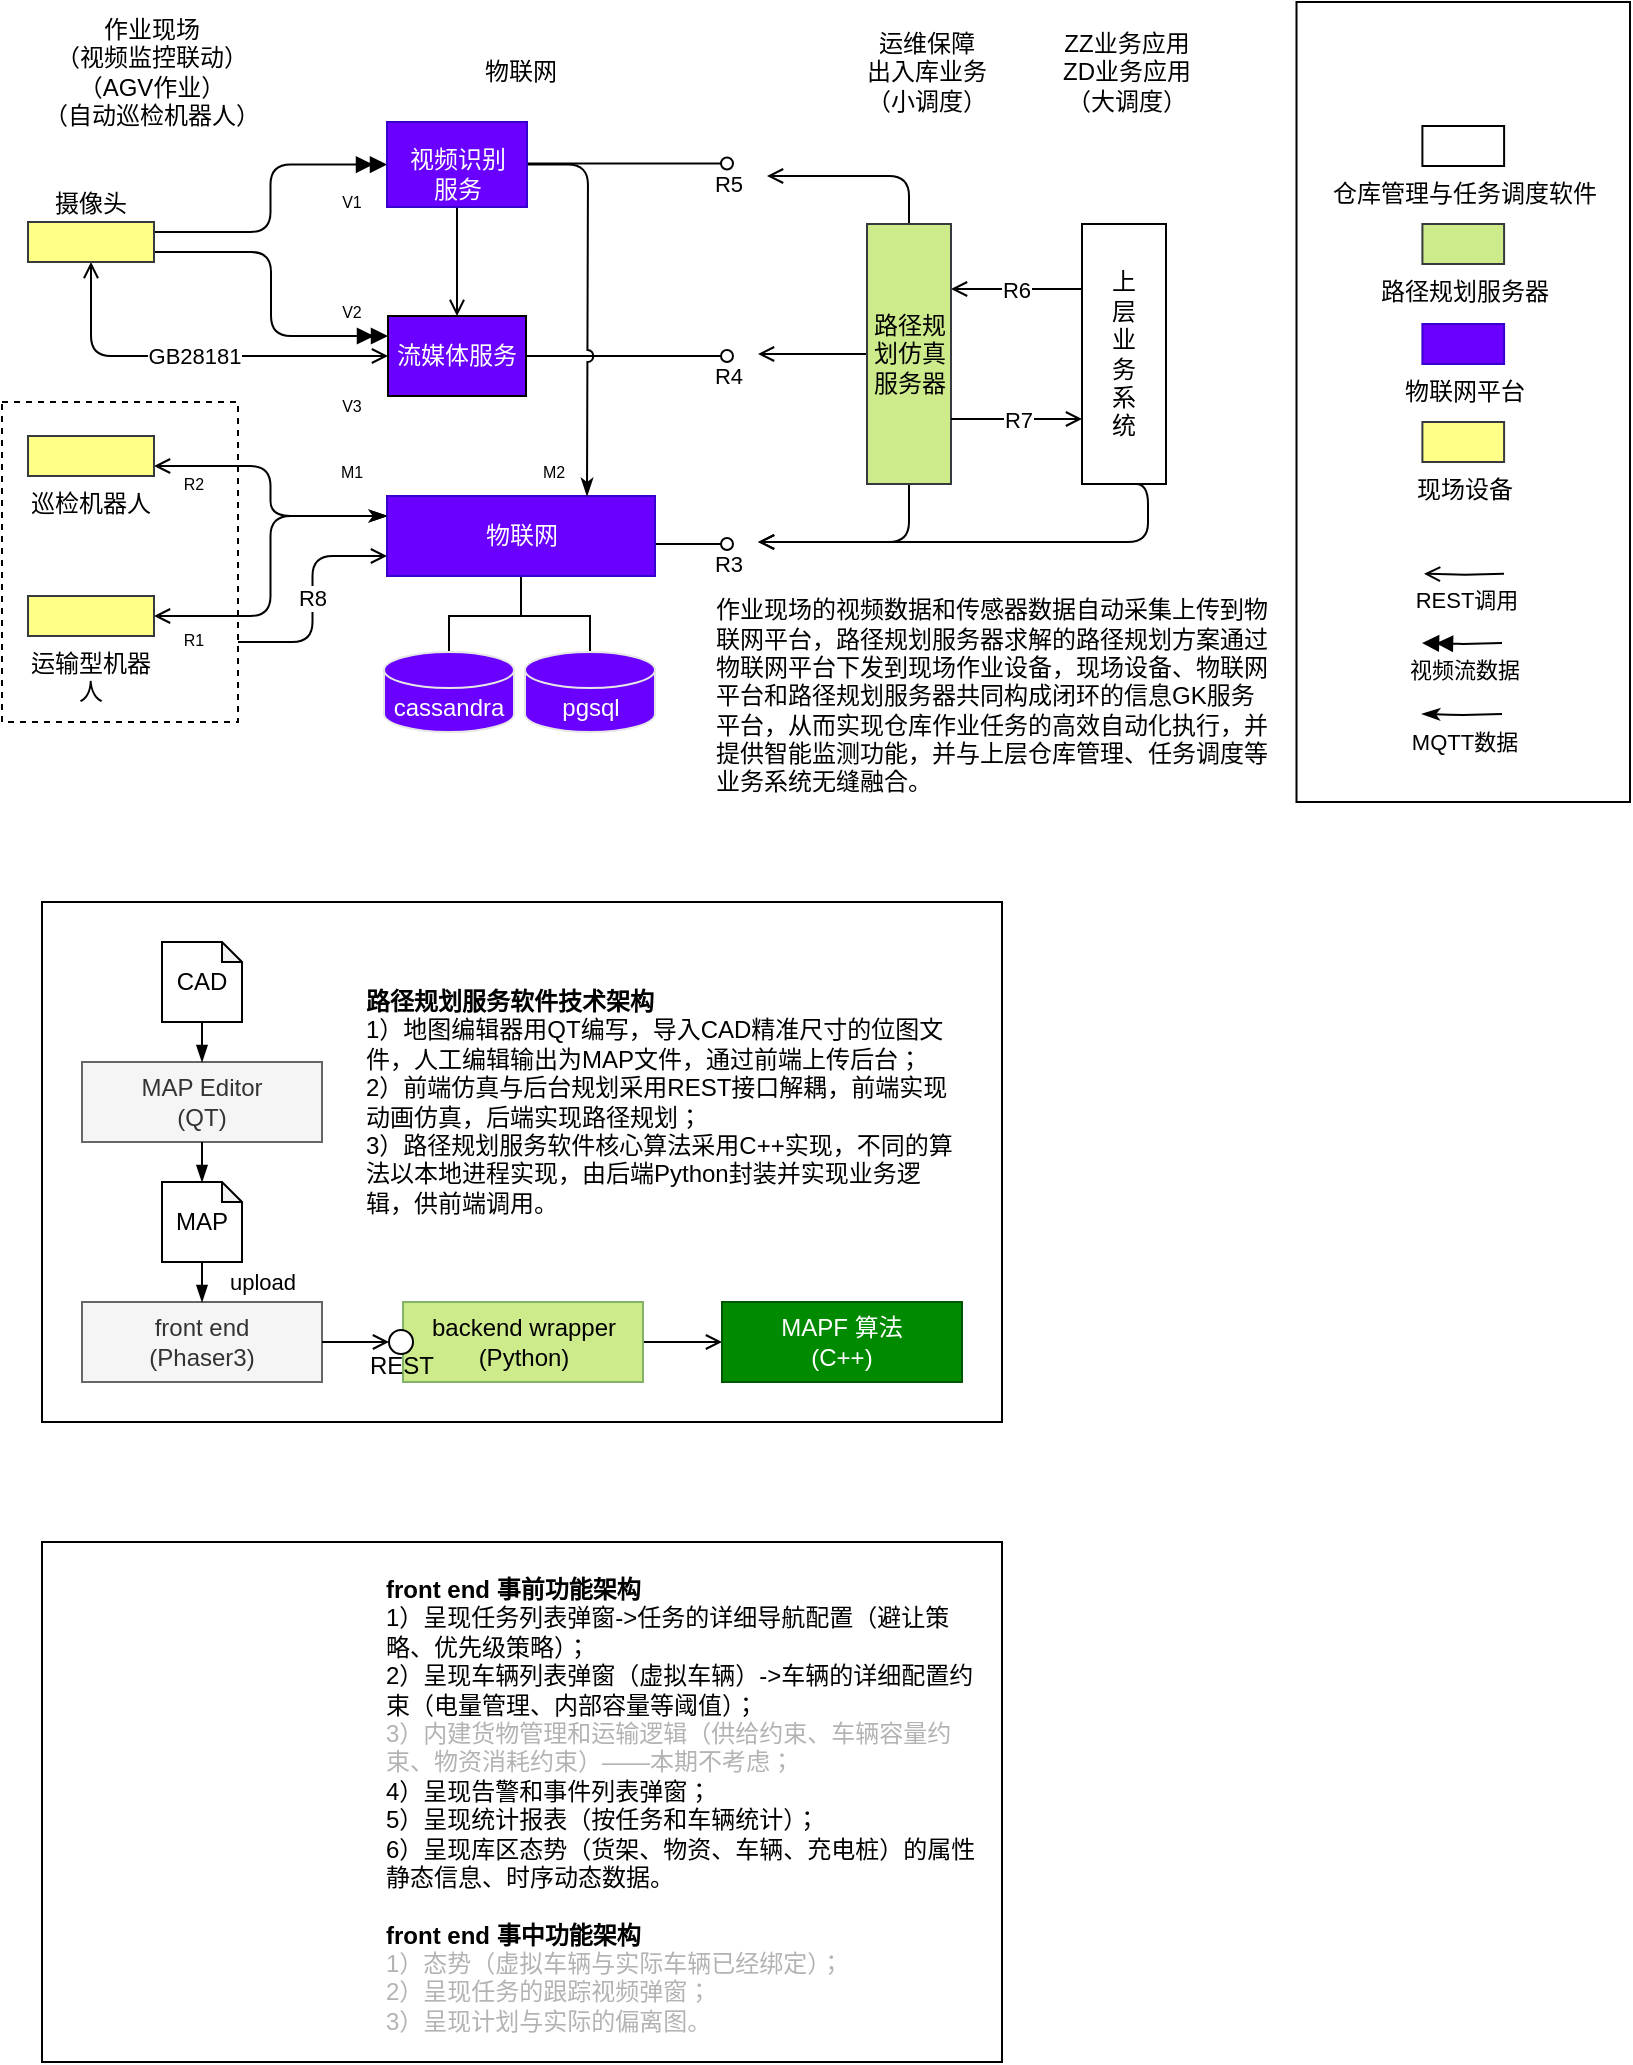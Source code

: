 <mxfile version="21.0.2" type="device" pages="4"><diagram name="主构架" id="aJYpQpSr_V2qhiQmziL1"><mxGraphModel dx="2086" dy="1848" grid="0" gridSize="10" guides="1" tooltips="1" connect="1" arrows="1" fold="1" page="1" pageScale="1" pageWidth="827" pageHeight="1169" math="0" shadow="0"><root><mxCell id="SpS28PxbXEsLv8NFBt8i-0"/><mxCell id="SpS28PxbXEsLv8NFBt8i-1" parent="SpS28PxbXEsLv8NFBt8i-0"/><mxCell id="A-jZ1BCKDg5sLc0rEaCl-18" value="" style="rounded=0;whiteSpace=wrap;html=1;fillColor=none;" parent="SpS28PxbXEsLv8NFBt8i-1" vertex="1"><mxGeometry x="-800" y="-680" width="480" height="260" as="geometry"/></mxCell><mxCell id="Z3bBVuZ_rZmVnZFj9_Ep-3" value="" style="rounded=0;whiteSpace=wrap;html=1;" parent="SpS28PxbXEsLv8NFBt8i-1" vertex="1"><mxGeometry x="-172.75" y="-1130" width="166.75" height="400" as="geometry"/></mxCell><mxCell id="I6OQf8j_G0AkKVuxYn7g-9" value="" style="edgeStyle=orthogonalEdgeStyle;rounded=1;orthogonalLoop=1;jettySize=auto;html=1;entryX=0;entryY=0.25;entryDx=0;entryDy=0;fontColor=#000000;startArrow=open;startFill=0;endArrow=classicThin;endFill=1;exitX=1;exitY=0.75;exitDx=0;exitDy=0;" parent="SpS28PxbXEsLv8NFBt8i-1" source="I6OQf8j_G0AkKVuxYn7g-2" target="I6OQf8j_G0AkKVuxYn7g-5" edge="1"><mxGeometry relative="1" as="geometry"><mxPoint x="-744" y="-900" as="sourcePoint"/></mxGeometry></mxCell><mxCell id="I6OQf8j_G0AkKVuxYn7g-4" style="edgeStyle=orthogonalEdgeStyle;rounded=0;orthogonalLoop=1;jettySize=auto;html=1;endArrow=none;endFill=0;startArrow=none;startFill=0;" parent="SpS28PxbXEsLv8NFBt8i-1" source="I6OQf8j_G0AkKVuxYn7g-5" target="I6OQf8j_G0AkKVuxYn7g-6" edge="1"><mxGeometry relative="1" as="geometry"/></mxCell><mxCell id="I6OQf8j_G0AkKVuxYn7g-26" style="edgeStyle=orthogonalEdgeStyle;rounded=0;orthogonalLoop=1;jettySize=auto;html=1;fontColor=#000000;startArrow=none;startFill=0;endArrow=none;endFill=0;entryX=0.5;entryY=0;entryDx=0;entryDy=0;entryPerimeter=0;" parent="SpS28PxbXEsLv8NFBt8i-1" source="I6OQf8j_G0AkKVuxYn7g-5" target="I6OQf8j_G0AkKVuxYn7g-7" edge="1"><mxGeometry relative="1" as="geometry"/></mxCell><mxCell id="I6OQf8j_G0AkKVuxYn7g-34" value="R3" style="edgeStyle=orthogonalEdgeStyle;rounded=1;orthogonalLoop=1;jettySize=auto;html=1;fontColor=#000000;startArrow=none;startFill=0;endArrow=oval;endFill=0;labelBackgroundColor=none;" parent="SpS28PxbXEsLv8NFBt8i-1" edge="1"><mxGeometry x="1" y="-10" relative="1" as="geometry"><mxPoint x="-457.5" y="-859" as="targetPoint"/><mxPoint as="offset"/><mxPoint x="-493.5" y="-859" as="sourcePoint"/></mxGeometry></mxCell><mxCell id="I6OQf8j_G0AkKVuxYn7g-5" value="物联网" style="rounded=0;whiteSpace=wrap;html=1;align=center;fillColor=#6a00ff;strokeColor=#3700CC;fontColor=#ffffff;" parent="SpS28PxbXEsLv8NFBt8i-1" vertex="1"><mxGeometry x="-627.5" y="-883" width="134" height="40" as="geometry"/></mxCell><mxCell id="I6OQf8j_G0AkKVuxYn7g-10" value="" style="edgeStyle=orthogonalEdgeStyle;rounded=1;orthogonalLoop=1;jettySize=auto;html=1;entryX=0;entryY=0.25;entryDx=0;entryDy=0;fontColor=#000000;startArrow=open;startFill=0;endArrow=classicThin;endFill=1;exitX=1;exitY=0.5;exitDx=0;exitDy=0;" parent="SpS28PxbXEsLv8NFBt8i-1" source="I6OQf8j_G0AkKVuxYn7g-3" target="I6OQf8j_G0AkKVuxYn7g-5" edge="1"><mxGeometry relative="1" as="geometry"><mxPoint x="-762" y="-893" as="sourcePoint"/><mxPoint x="-601.5" y="-863" as="targetPoint"/></mxGeometry></mxCell><mxCell id="I6OQf8j_G0AkKVuxYn7g-30" value="R4" style="edgeStyle=orthogonalEdgeStyle;rounded=1;orthogonalLoop=1;jettySize=auto;html=1;fontColor=#000000;startArrow=none;startFill=0;endArrow=oval;endFill=0;labelBackgroundColor=none;" parent="SpS28PxbXEsLv8NFBt8i-1" source="I6OQf8j_G0AkKVuxYn7g-13" edge="1"><mxGeometry x="1" y="-10" relative="1" as="geometry"><mxPoint x="-457.5" y="-953" as="targetPoint"/><mxPoint as="offset"/></mxGeometry></mxCell><mxCell id="I6OQf8j_G0AkKVuxYn7g-13" value="流媒体服务" style="rounded=0;whiteSpace=wrap;html=1;fontColor=#FFFFFF;fillColor=#6a00ff;" parent="SpS28PxbXEsLv8NFBt8i-1" vertex="1"><mxGeometry x="-627" y="-973" width="69" height="40" as="geometry"/></mxCell><mxCell id="I6OQf8j_G0AkKVuxYn7g-16" value="GB28181" style="edgeStyle=orthogonalEdgeStyle;rounded=1;jumpStyle=arc;orthogonalLoop=1;jettySize=auto;html=1;startArrow=open;startFill=0;endArrow=open;endFill=0;exitX=0.5;exitY=1;exitDx=0;exitDy=0;entryX=0;entryY=0.5;entryDx=0;entryDy=0;" parent="SpS28PxbXEsLv8NFBt8i-1" source="I6OQf8j_G0AkKVuxYn7g-14" target="I6OQf8j_G0AkKVuxYn7g-13" edge="1"><mxGeometry relative="1" as="geometry"><mxPoint x="-756.76" y="-973" as="sourcePoint"/><mxPoint x="-867.5" y="-933" as="targetPoint"/></mxGeometry></mxCell><mxCell id="I6OQf8j_G0AkKVuxYn7g-20" style="edgeStyle=orthogonalEdgeStyle;rounded=1;jumpStyle=arc;orthogonalLoop=1;jettySize=auto;html=1;startArrow=open;startFill=0;endArrow=none;endFill=0;exitX=0.5;exitY=0;exitDx=0;exitDy=0;entryX=0.5;entryY=1;entryDx=0;entryDy=0;" parent="SpS28PxbXEsLv8NFBt8i-1" source="I6OQf8j_G0AkKVuxYn7g-13" target="I6OQf8j_G0AkKVuxYn7g-18" edge="1"><mxGeometry relative="1" as="geometry"><mxPoint x="-762" y="-962.971" as="sourcePoint"/><mxPoint x="-592.5" y="-1083" as="targetPoint"/></mxGeometry></mxCell><mxCell id="I6OQf8j_G0AkKVuxYn7g-21" style="edgeStyle=orthogonalEdgeStyle;rounded=1;jumpStyle=arc;orthogonalLoop=1;jettySize=auto;html=1;startArrow=none;startFill=0;endArrow=doubleBlock;endFill=1;exitX=1;exitY=0.25;exitDx=0;exitDy=0;entryX=0;entryY=0.5;entryDx=0;entryDy=0;" parent="SpS28PxbXEsLv8NFBt8i-1" source="I6OQf8j_G0AkKVuxYn7g-14" target="I6OQf8j_G0AkKVuxYn7g-18" edge="1"><mxGeometry relative="1" as="geometry"><mxPoint x="-747.5" y="-1013" as="sourcePoint"/><mxPoint x="-627.5" y="-1018" as="targetPoint"/></mxGeometry></mxCell><mxCell id="I6OQf8j_G0AkKVuxYn7g-23" style="edgeStyle=orthogonalEdgeStyle;rounded=1;jumpStyle=arc;orthogonalLoop=1;jettySize=auto;html=1;startArrow=none;startFill=0;endArrow=doubleBlock;endFill=1;exitX=1;exitY=0.75;exitDx=0;exitDy=0;entryX=0;entryY=0.25;entryDx=0;entryDy=0;" parent="SpS28PxbXEsLv8NFBt8i-1" source="I6OQf8j_G0AkKVuxYn7g-14" target="I6OQf8j_G0AkKVuxYn7g-13" edge="1"><mxGeometry relative="1" as="geometry"><mxPoint x="-717.5" y="-953" as="sourcePoint"/><mxPoint x="-657.5" y="-963" as="targetPoint"/></mxGeometry></mxCell><mxCell id="I6OQf8j_G0AkKVuxYn7g-27" style="edgeStyle=orthogonalEdgeStyle;rounded=1;jumpStyle=arc;orthogonalLoop=1;jettySize=auto;html=1;startArrow=none;startFill=0;endArrow=classicThin;endFill=1;exitX=1;exitY=0.5;exitDx=0;exitDy=0;" parent="SpS28PxbXEsLv8NFBt8i-1" source="I6OQf8j_G0AkKVuxYn7g-18" edge="1"><mxGeometry relative="1" as="geometry"><mxPoint x="-762" y="-979" as="sourcePoint"/><mxPoint x="-527.5" y="-883" as="targetPoint"/></mxGeometry></mxCell><mxCell id="I6OQf8j_G0AkKVuxYn7g-36" style="edgeStyle=orthogonalEdgeStyle;rounded=1;orthogonalLoop=1;jettySize=auto;html=1;fontColor=#000000;startArrow=none;startFill=0;endArrow=open;endFill=0;exitX=1;exitY=0.5;exitDx=0;exitDy=0;" parent="SpS28PxbXEsLv8NFBt8i-1" source="YY10UkN6TRAArKnKFLUS-1" edge="1"><mxGeometry relative="1" as="geometry"><mxPoint x="-442" y="-860" as="targetPoint"/><Array as="points"><mxPoint x="-367" y="-860"/></Array></mxGeometry></mxCell><mxCell id="I6OQf8j_G0AkKVuxYn7g-38" value="R5" style="edgeStyle=orthogonalEdgeStyle;rounded=1;orthogonalLoop=1;jettySize=auto;html=1;fontColor=#000000;startArrow=none;startFill=0;endArrow=oval;endFill=0;labelBackgroundColor=none;" parent="SpS28PxbXEsLv8NFBt8i-1" edge="1"><mxGeometry x="1" y="-10" relative="1" as="geometry"><mxPoint x="-457.5" y="-1049.25" as="targetPoint"/><mxPoint x="-558" y="-1049.25" as="sourcePoint"/><mxPoint as="offset"/></mxGeometry></mxCell><mxCell id="I6OQf8j_G0AkKVuxYn7g-39" style="edgeStyle=orthogonalEdgeStyle;rounded=1;orthogonalLoop=1;jettySize=auto;html=1;fontColor=#000000;startArrow=none;startFill=0;endArrow=open;endFill=0;exitX=0;exitY=0.5;exitDx=0;exitDy=0;" parent="SpS28PxbXEsLv8NFBt8i-1" source="YY10UkN6TRAArKnKFLUS-1" edge="1"><mxGeometry relative="1" as="geometry"><mxPoint x="-437.5" y="-1043" as="targetPoint"/><mxPoint x="-300.5" y="-873" as="sourcePoint"/><Array as="points"><mxPoint x="-367" y="-1043"/></Array></mxGeometry></mxCell><mxCell id="I6OQf8j_G0AkKVuxYn7g-41" value="上&lt;br&gt;层&lt;br&gt;业&lt;br&gt;务&lt;br&gt;系&lt;br&gt;统" style="rounded=0;whiteSpace=wrap;html=1;shadow=0;labelBackgroundColor=none;labelPosition=center;verticalLabelPosition=middle;align=center;verticalAlign=middle;horizontal=0;rotation=90;" parent="SpS28PxbXEsLv8NFBt8i-1" vertex="1"><mxGeometry x="-324" y="-975" width="130" height="42" as="geometry"/></mxCell><mxCell id="I6OQf8j_G0AkKVuxYn7g-42" value="R6" style="edgeStyle=orthogonalEdgeStyle;rounded=1;orthogonalLoop=1;jettySize=auto;html=1;fontColor=#000000;startArrow=none;startFill=0;endArrow=open;endFill=0;exitX=0.25;exitY=1;exitDx=0;exitDy=0;entryX=0.25;entryY=0;entryDx=0;entryDy=0;" parent="SpS28PxbXEsLv8NFBt8i-1" source="I6OQf8j_G0AkKVuxYn7g-41" target="YY10UkN6TRAArKnKFLUS-1" edge="1"><mxGeometry relative="1" as="geometry"><mxPoint x="-337.5" y="-953" as="targetPoint"/><mxPoint x="-367.5" y="-943" as="sourcePoint"/></mxGeometry></mxCell><mxCell id="I6OQf8j_G0AkKVuxYn7g-43" value="REST调用" style="edgeStyle=orthogonalEdgeStyle;rounded=1;orthogonalLoop=1;jettySize=auto;html=1;fontColor=#000000;startArrow=none;startFill=0;endArrow=open;endFill=0;exitX=0;exitY=0.5;exitDx=0;exitDy=0;entryX=1;entryY=0.5;entryDx=0;entryDy=0;verticalAlign=top;labelBackgroundColor=none;labelPosition=center;verticalLabelPosition=bottom;align=center;" parent="SpS28PxbXEsLv8NFBt8i-1" edge="1"><mxGeometry relative="1" as="geometry"><mxPoint x="-109" y="-844.12" as="targetPoint"/><mxPoint x="-69" y="-844.12" as="sourcePoint"/></mxGeometry></mxCell><mxCell id="I6OQf8j_G0AkKVuxYn7g-45" value="MQTT数据" style="edgeStyle=orthogonalEdgeStyle;rounded=1;orthogonalLoop=1;jettySize=auto;html=1;fontColor=#000000;startArrow=none;startFill=0;endArrow=classicThin;endFill=1;exitX=0;exitY=0.5;exitDx=0;exitDy=0;entryX=1;entryY=0.5;entryDx=0;entryDy=0;verticalAlign=top;labelBackgroundColor=none;labelPosition=center;verticalLabelPosition=bottom;align=center;" parent="SpS28PxbXEsLv8NFBt8i-1" edge="1"><mxGeometry relative="1" as="geometry"><mxPoint x="-110" y="-774" as="targetPoint"/><mxPoint x="-70" y="-774" as="sourcePoint"/></mxGeometry></mxCell><mxCell id="I6OQf8j_G0AkKVuxYn7g-47" value="视频流数据" style="edgeStyle=orthogonalEdgeStyle;rounded=1;orthogonalLoop=1;jettySize=auto;html=1;fontColor=#000000;startArrow=none;startFill=0;endArrow=doubleBlock;endFill=1;exitX=0;exitY=0.5;exitDx=0;exitDy=0;entryX=1;entryY=0.5;entryDx=0;entryDy=0;verticalAlign=top;labelBackgroundColor=none;labelPosition=center;verticalLabelPosition=bottom;align=center;" parent="SpS28PxbXEsLv8NFBt8i-1" edge="1"><mxGeometry relative="1" as="geometry"><mxPoint x="-110" y="-809.5" as="targetPoint"/><mxPoint x="-70" y="-809.5" as="sourcePoint"/></mxGeometry></mxCell><mxCell id="I6OQf8j_G0AkKVuxYn7g-48" value="M1" style="text;html=1;strokeColor=none;fillColor=none;align=center;verticalAlign=middle;whiteSpace=wrap;rounded=0;labelBackgroundColor=none;fontColor=#000000;fontSize=8;" parent="SpS28PxbXEsLv8NFBt8i-1" vertex="1"><mxGeometry x="-675" y="-910" width="60" height="30" as="geometry"/></mxCell><mxCell id="I6OQf8j_G0AkKVuxYn7g-50" value="V1" style="text;html=1;strokeColor=none;fillColor=none;align=center;verticalAlign=middle;whiteSpace=wrap;rounded=0;labelBackgroundColor=none;fontColor=#000000;fontSize=8;" parent="SpS28PxbXEsLv8NFBt8i-1" vertex="1"><mxGeometry x="-675" y="-1045" width="60" height="30" as="geometry"/></mxCell><mxCell id="I6OQf8j_G0AkKVuxYn7g-51" value="M2" style="text;html=1;strokeColor=none;fillColor=none;align=center;verticalAlign=middle;whiteSpace=wrap;rounded=0;labelBackgroundColor=none;fontColor=#000000;fontSize=8;" parent="SpS28PxbXEsLv8NFBt8i-1" vertex="1"><mxGeometry x="-574" y="-910" width="60" height="30" as="geometry"/></mxCell><mxCell id="I6OQf8j_G0AkKVuxYn7g-52" value="R1" style="text;html=1;strokeColor=none;fillColor=none;align=center;verticalAlign=middle;whiteSpace=wrap;rounded=0;labelBackgroundColor=none;fontColor=#000000;fontSize=8;" parent="SpS28PxbXEsLv8NFBt8i-1" vertex="1"><mxGeometry x="-754" y="-826" width="60" height="30" as="geometry"/></mxCell><mxCell id="I6OQf8j_G0AkKVuxYn7g-53" value="R2" style="text;html=1;strokeColor=none;fillColor=none;align=center;verticalAlign=middle;whiteSpace=wrap;rounded=0;labelBackgroundColor=none;fontColor=#000000;fontSize=8;" parent="SpS28PxbXEsLv8NFBt8i-1" vertex="1"><mxGeometry x="-754" y="-904" width="60" height="30" as="geometry"/></mxCell><mxCell id="I6OQf8j_G0AkKVuxYn7g-54" value="V2" style="text;html=1;strokeColor=none;fillColor=none;align=center;verticalAlign=middle;whiteSpace=wrap;rounded=0;labelBackgroundColor=none;fontColor=#000000;fontSize=8;" parent="SpS28PxbXEsLv8NFBt8i-1" vertex="1"><mxGeometry x="-675" y="-990" width="60" height="30" as="geometry"/></mxCell><mxCell id="I6OQf8j_G0AkKVuxYn7g-55" value="V3" style="text;html=1;strokeColor=none;fillColor=none;align=center;verticalAlign=middle;whiteSpace=wrap;rounded=0;labelBackgroundColor=none;fontColor=#000000;fontSize=8;" parent="SpS28PxbXEsLv8NFBt8i-1" vertex="1"><mxGeometry x="-675" y="-943" width="60" height="30" as="geometry"/></mxCell><mxCell id="zGG42fG-QVCkdovZwZpT-0" value="ZZ业务应用&lt;br&gt;ZD业务应用&lt;br&gt;（大调度）" style="text;html=1;strokeColor=none;fillColor=none;align=center;verticalAlign=middle;whiteSpace=wrap;rounded=0;" parent="SpS28PxbXEsLv8NFBt8i-1" vertex="1"><mxGeometry x="-307.75" y="-1110" width="100.5" height="30" as="geometry"/></mxCell><mxCell id="zGG42fG-QVCkdovZwZpT-2" value="运维保障&lt;br&gt;出入库业务&lt;br&gt;（小调度）" style="text;html=1;strokeColor=none;fillColor=none;align=center;verticalAlign=middle;whiteSpace=wrap;rounded=0;" parent="SpS28PxbXEsLv8NFBt8i-1" vertex="1"><mxGeometry x="-407.75" y="-1110" width="100.5" height="30" as="geometry"/></mxCell><mxCell id="zGG42fG-QVCkdovZwZpT-3" value="物联网" style="text;html=1;strokeColor=none;fillColor=none;align=center;verticalAlign=middle;whiteSpace=wrap;rounded=0;" parent="SpS28PxbXEsLv8NFBt8i-1" vertex="1"><mxGeometry x="-610.75" y="-1110" width="100.5" height="30" as="geometry"/></mxCell><mxCell id="zGG42fG-QVCkdovZwZpT-4" value="作业现场&lt;br&gt;（视频监控联动）&lt;br&gt;（AGV作业）&lt;br&gt;（自动巡检机器人）" style="text;html=1;strokeColor=none;fillColor=none;align=center;verticalAlign=middle;whiteSpace=wrap;rounded=0;" parent="SpS28PxbXEsLv8NFBt8i-1" vertex="1"><mxGeometry x="-804" y="-1110" width="117.5" height="30" as="geometry"/></mxCell><mxCell id="gB-dcHAySAIjkF693FjD-4" style="edgeStyle=orthogonalEdgeStyle;rounded=0;orthogonalLoop=1;jettySize=auto;html=1;endArrow=open;endFill=0;" parent="SpS28PxbXEsLv8NFBt8i-1" source="YY10UkN6TRAArKnKFLUS-1" edge="1"><mxGeometry relative="1" as="geometry"><mxPoint x="-442" y="-954" as="targetPoint"/></mxGeometry></mxCell><mxCell id="YY10UkN6TRAArKnKFLUS-1" value="路径规划仿真服务器" style="rounded=0;whiteSpace=wrap;html=1;shadow=0;labelBackgroundColor=none;fillColor=#cdeb8b;strokeColor=#36393d;labelPosition=center;verticalLabelPosition=middle;align=center;verticalAlign=middle;horizontal=0;rotation=90;" parent="SpS28PxbXEsLv8NFBt8i-1" vertex="1"><mxGeometry x="-431.5" y="-975" width="130" height="42" as="geometry"/></mxCell><mxCell id="Z3bBVuZ_rZmVnZFj9_Ep-1" value="" style="group" parent="SpS28PxbXEsLv8NFBt8i-1" vertex="1" connectable="0"><mxGeometry x="-807" y="-1020" width="63" height="207" as="geometry"/></mxCell><mxCell id="I6OQf8j_G0AkKVuxYn7g-2" value="巡检机器人" style="rounded=0;whiteSpace=wrap;html=1;shadow=0;labelBackgroundColor=#ffffff;fillColor=#ffff88;labelPosition=center;verticalLabelPosition=bottom;align=center;verticalAlign=top;strokeColor=#36393d;" parent="Z3bBVuZ_rZmVnZFj9_Ep-1" vertex="1"><mxGeometry y="107" width="63" height="20" as="geometry"/></mxCell><mxCell id="I6OQf8j_G0AkKVuxYn7g-3" value="运输型机器人" style="rounded=0;whiteSpace=wrap;html=1;shadow=0;labelBackgroundColor=#ffffff;fillColor=#ffff88;labelPosition=center;verticalLabelPosition=bottom;align=center;verticalAlign=top;strokeColor=#36393d;" parent="Z3bBVuZ_rZmVnZFj9_Ep-1" vertex="1"><mxGeometry y="187" width="63" height="20" as="geometry"/></mxCell><mxCell id="I6OQf8j_G0AkKVuxYn7g-14" value="摄像头" style="rounded=0;whiteSpace=wrap;html=1;shadow=0;labelBackgroundColor=#ffffff;fillColor=#ffff88;labelPosition=center;verticalLabelPosition=top;align=center;verticalAlign=bottom;strokeColor=#36393d;horizontal=1;" parent="Z3bBVuZ_rZmVnZFj9_Ep-1" vertex="1"><mxGeometry width="63" height="20" as="geometry"/></mxCell><mxCell id="I6OQf8j_G0AkKVuxYn7g-18" value="视频识别&lt;br&gt;服务" style="rounded=0;whiteSpace=wrap;html=1;align=center;fillColor=#6a00ff;strokeColor=#3700CC;fontColor=#ffffff;verticalAlign=bottom;" parent="SpS28PxbXEsLv8NFBt8i-1" vertex="1"><mxGeometry x="-627.5" y="-1070" width="70" height="42.5" as="geometry"/></mxCell><mxCell id="tA_2AIK8SV-deXdJaFZI-0" value="物联网平台" style="rounded=0;html=1;shadow=0;labelBackgroundColor=#ffffff;fillColor=#6a00ff;labelPosition=center;verticalLabelPosition=bottom;align=center;verticalAlign=top;strokeColor=#3700CC;fontColor=#000000;" parent="SpS28PxbXEsLv8NFBt8i-1" vertex="1"><mxGeometry x="-109.801" y="-969" width="40.851" height="20" as="geometry"/></mxCell><mxCell id="tA_2AIK8SV-deXdJaFZI-1" value="路径规划服务器" style="rounded=0;html=1;shadow=0;labelBackgroundColor=#ffffff;fillColor=#cdeb8b;strokeColor=#36393d;labelPosition=center;verticalLabelPosition=bottom;align=center;verticalAlign=top;" parent="SpS28PxbXEsLv8NFBt8i-1" vertex="1"><mxGeometry x="-109.801" y="-1019" width="40.851" height="20" as="geometry"/></mxCell><mxCell id="tA_2AIK8SV-deXdJaFZI-13" value="仓库管理与任务调度软件" style="rounded=0;html=1;shadow=0;labelBackgroundColor=#ffffff;labelPosition=center;verticalLabelPosition=bottom;align=center;verticalAlign=top;" parent="SpS28PxbXEsLv8NFBt8i-1" vertex="1"><mxGeometry x="-109.801" y="-1068" width="40.851" height="20" as="geometry"/></mxCell><mxCell id="I6OQf8j_G0AkKVuxYn7g-0" value="&lt;font color=&quot;#000000&quot;&gt;现场设备&lt;/font&gt;" style="rounded=0;html=1;shadow=0;labelBackgroundColor=#ffffff;fillColor=#ffff88;labelPosition=center;verticalLabelPosition=bottom;align=center;verticalAlign=top;strokeColor=#36393d;" parent="SpS28PxbXEsLv8NFBt8i-1" vertex="1"><mxGeometry x="-109.801" y="-920" width="40.851" height="20" as="geometry"/></mxCell><mxCell id="Z3bBVuZ_rZmVnZFj9_Ep-4" value="作业现场的视频数据和传感器数据自动采集上传到物联网平台，路径规划服务器求解的路径规划方案通过物联网平台下发到现场作业设备，现场设备、物联网平台和路径规划服务器共同构成闭环的信息GK服务平台，从而实现仓库作业任务的高效自动化执行，并提供智能监测功能，并与上层仓库管理、任务调度等业务系统无缝融合。" style="text;html=1;strokeColor=none;fillColor=none;align=left;verticalAlign=middle;whiteSpace=wrap;rounded=0;" parent="SpS28PxbXEsLv8NFBt8i-1" vertex="1"><mxGeometry x="-465" y="-813" width="283" height="60" as="geometry"/></mxCell><mxCell id="I6OQf8j_G0AkKVuxYn7g-6" value="cassandra" style="shape=cylinder3;whiteSpace=wrap;html=1;boundedLbl=1;backgroundOutline=1;size=9;align=center;fillColor=#6a00ff;fontColor=#ffffff;strokeColor=#E6E6E6;" parent="SpS28PxbXEsLv8NFBt8i-1" vertex="1"><mxGeometry x="-629" y="-805" width="65" height="40" as="geometry"/></mxCell><mxCell id="I6OQf8j_G0AkKVuxYn7g-7" value="pgsql" style="shape=cylinder3;whiteSpace=wrap;html=1;boundedLbl=1;backgroundOutline=1;size=9;align=center;fillColor=#6a00ff;fontColor=#ffffff;strokeColor=#E6E6E6;" parent="SpS28PxbXEsLv8NFBt8i-1" vertex="1"><mxGeometry x="-558.5" y="-805" width="65" height="40" as="geometry"/></mxCell><mxCell id="eJi1VW11xlN6MNZj9CmL-11" style="edgeStyle=orthogonalEdgeStyle;rounded=1;orthogonalLoop=1;jettySize=auto;html=1;fontColor=#000000;startArrow=none;startFill=0;endArrow=open;endFill=0;exitX=1;exitY=0.5;exitDx=0;exitDy=0;" parent="SpS28PxbXEsLv8NFBt8i-1" source="I6OQf8j_G0AkKVuxYn7g-41" edge="1"><mxGeometry relative="1" as="geometry"><mxPoint x="-442" y="-860" as="targetPoint"/><Array as="points"><mxPoint x="-247" y="-860"/></Array><mxPoint x="-356.625" y="-877.875" as="sourcePoint"/></mxGeometry></mxCell><mxCell id="A-jZ1BCKDg5sLc0rEaCl-1" value="front end&lt;br&gt;(Phaser3)" style="rounded=0;whiteSpace=wrap;html=1;fillColor=#f5f5f5;strokeColor=#666666;fontColor=#333333;" parent="SpS28PxbXEsLv8NFBt8i-1" vertex="1"><mxGeometry x="-780" y="-480" width="120" height="40" as="geometry"/></mxCell><mxCell id="A-jZ1BCKDg5sLc0rEaCl-8" style="edgeStyle=orthogonalEdgeStyle;rounded=0;orthogonalLoop=1;jettySize=auto;html=1;endArrow=open;endFill=0;" parent="SpS28PxbXEsLv8NFBt8i-1" source="A-jZ1BCKDg5sLc0rEaCl-3" target="A-jZ1BCKDg5sLc0rEaCl-4" edge="1"><mxGeometry relative="1" as="geometry"/></mxCell><mxCell id="A-jZ1BCKDg5sLc0rEaCl-3" value="backend wrapper&lt;br&gt;(Python)" style="rounded=0;whiteSpace=wrap;html=1;fillColor=#cdeb8b;strokeColor=#82b366;" parent="SpS28PxbXEsLv8NFBt8i-1" vertex="1"><mxGeometry x="-619.5" y="-480" width="120" height="40" as="geometry"/></mxCell><mxCell id="A-jZ1BCKDg5sLc0rEaCl-4" value="MAPF 算法&lt;br&gt;(C++)" style="rounded=0;whiteSpace=wrap;html=1;fillColor=#008a00;strokeColor=#005700;fontColor=#ffffff;" parent="SpS28PxbXEsLv8NFBt8i-1" vertex="1"><mxGeometry x="-460" y="-480" width="120" height="40" as="geometry"/></mxCell><mxCell id="A-jZ1BCKDg5sLc0rEaCl-5" value="MAP Editor&lt;br&gt;(QT)" style="rounded=0;whiteSpace=wrap;html=1;fillColor=#f5f5f5;strokeColor=#666666;fontColor=#333333;" parent="SpS28PxbXEsLv8NFBt8i-1" vertex="1"><mxGeometry x="-780" y="-600" width="120" height="40" as="geometry"/></mxCell><mxCell id="A-jZ1BCKDg5sLc0rEaCl-10" value="" style="rounded=0;orthogonalLoop=1;jettySize=auto;html=1;endArrow=none;startArrow=open;startFill=0;exitX=0;exitY=0.5;exitDx=0;exitDy=0;entryX=1;entryY=0.5;entryDx=0;entryDy=0;" parent="SpS28PxbXEsLv8NFBt8i-1" source="A-jZ1BCKDg5sLc0rEaCl-9" target="A-jZ1BCKDg5sLc0rEaCl-1" edge="1"><mxGeometry relative="1" as="geometry"><mxPoint x="-660" y="-460" as="sourcePoint"/><mxPoint x="-670" y="-440" as="targetPoint"/></mxGeometry></mxCell><mxCell id="A-jZ1BCKDg5sLc0rEaCl-9" value="" style="ellipse;whiteSpace=wrap;html=1;aspect=fixed;" parent="SpS28PxbXEsLv8NFBt8i-1" vertex="1"><mxGeometry x="-626.5" y="-466" width="12" height="12" as="geometry"/></mxCell><mxCell id="A-jZ1BCKDg5sLc0rEaCl-11" value="REST" style="text;html=1;strokeColor=none;fillColor=none;align=center;verticalAlign=middle;whiteSpace=wrap;rounded=0;" parent="SpS28PxbXEsLv8NFBt8i-1" vertex="1"><mxGeometry x="-650.5" y="-463" width="60" height="30" as="geometry"/></mxCell><mxCell id="A-jZ1BCKDg5sLc0rEaCl-12" value="MAP" style="shape=note;whiteSpace=wrap;html=1;backgroundOutline=1;darkOpacity=0.05;size=10;" parent="SpS28PxbXEsLv8NFBt8i-1" vertex="1"><mxGeometry x="-740" y="-540" width="40" height="40" as="geometry"/></mxCell><mxCell id="A-jZ1BCKDg5sLc0rEaCl-14" value="" style="rounded=0;orthogonalLoop=1;jettySize=auto;html=1;endArrow=none;startArrow=blockThin;startFill=1;entryX=0.5;entryY=1;entryDx=0;entryDy=0;" parent="SpS28PxbXEsLv8NFBt8i-1" source="A-jZ1BCKDg5sLc0rEaCl-12" target="A-jZ1BCKDg5sLc0rEaCl-5" edge="1"><mxGeometry relative="1" as="geometry"><mxPoint x="-625.5" y="-580.29" as="sourcePoint"/><mxPoint x="-659" y="-580.29" as="targetPoint"/></mxGeometry></mxCell><mxCell id="A-jZ1BCKDg5sLc0rEaCl-16" style="edgeStyle=none;rounded=0;orthogonalLoop=1;jettySize=auto;html=1;startArrow=none;startFill=0;endArrow=blockThin;endFill=1;" parent="SpS28PxbXEsLv8NFBt8i-1" source="A-jZ1BCKDg5sLc0rEaCl-15" target="A-jZ1BCKDg5sLc0rEaCl-5" edge="1"><mxGeometry relative="1" as="geometry"/></mxCell><mxCell id="A-jZ1BCKDg5sLc0rEaCl-15" value="CAD" style="shape=note;whiteSpace=wrap;html=1;backgroundOutline=1;darkOpacity=0.05;size=10;" parent="SpS28PxbXEsLv8NFBt8i-1" vertex="1"><mxGeometry x="-740" y="-660" width="40" height="40" as="geometry"/></mxCell><mxCell id="A-jZ1BCKDg5sLc0rEaCl-17" value="upload" style="rounded=0;orthogonalLoop=1;jettySize=auto;html=1;endArrow=none;startArrow=blockThin;startFill=1;entryX=0.5;entryY=1;entryDx=0;entryDy=0;exitX=0.5;exitY=0;exitDx=0;exitDy=0;entryPerimeter=0;" parent="SpS28PxbXEsLv8NFBt8i-1" source="A-jZ1BCKDg5sLc0rEaCl-1" target="A-jZ1BCKDg5sLc0rEaCl-12" edge="1"><mxGeometry y="-30" relative="1" as="geometry"><mxPoint x="-710" y="-530" as="sourcePoint"/><mxPoint x="-710" y="-550" as="targetPoint"/><mxPoint as="offset"/></mxGeometry></mxCell><mxCell id="gB-dcHAySAIjkF693FjD-0" value="&lt;b&gt;路径规划服务软件技术架构&lt;/b&gt;&lt;br&gt;1）地图编辑器用QT编写，导入CAD精准尺寸的位图文件，人工编辑输出为MAP文件，通过前端上传后台；&lt;br&gt;2）前端仿真与后台规划采用REST接口解耦，前端实现动画仿真，后端实现路径规划；&lt;br&gt;3）路径规划服务软件核心算法采用C++实现，不同的算法以本地进程实现，由后端Python封装并实现业务逻辑，供前端调用。" style="text;html=1;strokeColor=none;fillColor=none;align=left;verticalAlign=middle;whiteSpace=wrap;rounded=0;" parent="SpS28PxbXEsLv8NFBt8i-1" vertex="1"><mxGeometry x="-640" y="-610" width="300" height="60" as="geometry"/></mxCell><mxCell id="gB-dcHAySAIjkF693FjD-1" value="" style="rounded=0;whiteSpace=wrap;html=1;fillColor=none;" parent="SpS28PxbXEsLv8NFBt8i-1" vertex="1"><mxGeometry x="-800" y="-360" width="480" height="260" as="geometry"/></mxCell><mxCell id="gB-dcHAySAIjkF693FjD-2" value="&lt;b&gt;front end 事前功能架构&lt;/b&gt;&lt;br&gt;1）呈现任务列表弹窗-&amp;gt;任务的详细导航配置（避让策略、优先级策略）；&lt;br&gt;2）呈现车辆列表弹窗（虚拟车辆）-&amp;gt;车辆的详细配置约束（电量管理、内部容量等阈值）；&lt;br&gt;&lt;font color=&quot;#b3b3b3&quot;&gt;3）内建货物管理和运输逻辑（供给约束、车辆容量约束、物资消耗约束）——本期不考虑；&lt;/font&gt;&lt;br&gt;4）呈现告警和事件列表弹窗；&lt;br&gt;5）呈现统计报表（按任务和车辆统计）；&lt;br&gt;6）呈现库区态势（货架、物资、车辆、充电桩）的属性静态信息、时序动态数据。&lt;br&gt;&lt;br&gt;&lt;b&gt;front end 事中功能架构&lt;/b&gt;&lt;br&gt;&lt;font color=&quot;#b3b3b3&quot;&gt;1）态势（虚拟车辆与实际车辆已经绑定）；&lt;br&gt;2）呈现任务的跟踪视频弹窗；&lt;br&gt;3）呈现计划与实际的偏离图。&lt;/font&gt;" style="text;html=1;strokeColor=none;fillColor=none;align=left;verticalAlign=top;whiteSpace=wrap;rounded=0;" parent="SpS28PxbXEsLv8NFBt8i-1" vertex="1"><mxGeometry x="-630" y="-350" width="300" height="240" as="geometry"/></mxCell><mxCell id="gB-dcHAySAIjkF693FjD-3" value="R7" style="edgeStyle=orthogonalEdgeStyle;rounded=1;orthogonalLoop=1;jettySize=auto;html=1;fontColor=#000000;startArrow=none;startFill=0;endArrow=open;endFill=0;exitX=0.75;exitY=0;exitDx=0;exitDy=0;entryX=0.75;entryY=1;entryDx=0;entryDy=0;" parent="SpS28PxbXEsLv8NFBt8i-1" source="YY10UkN6TRAArKnKFLUS-1" target="I6OQf8j_G0AkKVuxYn7g-41" edge="1"><mxGeometry relative="1" as="geometry"><mxPoint x="-292" y="-910" as="targetPoint"/><mxPoint x="-250.5" y="-943" as="sourcePoint"/></mxGeometry></mxCell><mxCell id="3oHTJWdzaxspmr2NWUPC-0" value="" style="rounded=0;whiteSpace=wrap;html=1;fillColor=none;dashed=1;" parent="SpS28PxbXEsLv8NFBt8i-1" vertex="1"><mxGeometry x="-820" y="-930" width="118" height="160" as="geometry"/></mxCell><mxCell id="3oHTJWdzaxspmr2NWUPC-1" value="R8" style="edgeStyle=orthogonalEdgeStyle;rounded=1;orthogonalLoop=1;jettySize=auto;html=1;fontColor=#000000;startArrow=none;startFill=0;endArrow=open;endFill=0;exitX=1;exitY=0.75;exitDx=0;exitDy=0;entryX=0;entryY=0.75;entryDx=0;entryDy=0;" parent="SpS28PxbXEsLv8NFBt8i-1" source="3oHTJWdzaxspmr2NWUPC-0" target="I6OQf8j_G0AkKVuxYn7g-5" edge="1"><mxGeometry relative="1" as="geometry"><mxPoint x="-632" y="-820" as="targetPoint"/><mxPoint x="-356.5" y="-879" as="sourcePoint"/></mxGeometry></mxCell></root></mxGraphModel></diagram><diagram id="kfsu4qBpYvVPvuOzxLfz" name="路径规划扩展性"><mxGraphModel dx="2428" dy="1506" grid="1" gridSize="10" guides="1" tooltips="1" connect="1" arrows="1" fold="1" page="1" pageScale="1" pageWidth="1169" pageHeight="827" math="0" shadow="0"><root><mxCell id="0"/><mxCell id="1" parent="0"/><mxCell id="qFkZmkRryf3bl7cXFp6i-2" style="edgeStyle=orthogonalEdgeStyle;rounded=0;orthogonalLoop=1;jettySize=auto;html=1;endArrow=open;endFill=0;" parent="1" source="qFkZmkRryf3bl7cXFp6i-1" target="N7MiqraXV8tNYL-wjC6y-4" edge="1"><mxGeometry relative="1" as="geometry"/></mxCell><mxCell id="qFkZmkRryf3bl7cXFp6i-4" style="edgeStyle=orthogonalEdgeStyle;rounded=0;orthogonalLoop=1;jettySize=auto;html=1;endArrow=open;endFill=0;" parent="1" source="qFkZmkRryf3bl7cXFp6i-1" target="qFkZmkRryf3bl7cXFp6i-3" edge="1"><mxGeometry relative="1" as="geometry"/></mxCell><mxCell id="qFkZmkRryf3bl7cXFp6i-1" value="任务管控服务后台" style="rounded=0;whiteSpace=wrap;html=1;fillColor=#f5f5f5;strokeColor=#666666;fontColor=#333333;" parent="1" vertex="1"><mxGeometry x="-1000" y="-400" width="360" height="40" as="geometry"/></mxCell><mxCell id="N7MiqraXV8tNYL-wjC6y-1" value="AGV路径规划（1.0）" style="rounded=0;whiteSpace=wrap;html=1;fillColor=#f5f5f5;fontColor=#333333;strokeColor=#666666;" parent="1" vertex="1"><mxGeometry x="-350" y="-320" width="50" height="120" as="geometry"/></mxCell><mxCell id="N7MiqraXV8tNYL-wjC6y-2" value="前端页面" style="rounded=0;whiteSpace=wrap;html=1;fillColor=#f5f5f5;strokeColor=#666666;fontColor=#333333;" parent="1" vertex="1"><mxGeometry x="-1000" y="-480" width="360" height="40" as="geometry"/></mxCell><mxCell id="N7MiqraXV8tNYL-wjC6y-3" style="edgeStyle=orthogonalEdgeStyle;rounded=0;orthogonalLoop=1;jettySize=auto;html=1;endArrow=open;endFill=0;exitX=0.5;exitY=1;exitDx=0;exitDy=0;" parent="1" source="N7MiqraXV8tNYL-wjC6y-4" target="N7MiqraXV8tNYL-wjC6y-5" edge="1"><mxGeometry relative="1" as="geometry"/></mxCell><mxCell id="N7MiqraXV8tNYL-wjC6y-4" value="路径规划&lt;br&gt;后台微服务" style="rounded=0;whiteSpace=wrap;html=1;fillColor=#cdeb8b;strokeColor=#82b366;" parent="1" vertex="1"><mxGeometry x="-600" y="-400" width="360" height="40" as="geometry"/></mxCell><mxCell id="N7MiqraXV8tNYL-wjC6y-5" value="MAPF 算法框架（2.0）" style="rounded=0;whiteSpace=wrap;html=1;fillColor=#008a00;strokeColor=#005700;fontColor=#ffffff;verticalAlign=top;" parent="1" vertex="1"><mxGeometry x="-600" y="-320" width="240" height="120" as="geometry"/></mxCell><mxCell id="N7MiqraXV8tNYL-wjC6y-7" value="" style="rounded=0;orthogonalLoop=1;jettySize=auto;html=1;endArrow=none;startArrow=open;startFill=0;exitX=0.5;exitY=0;exitDx=0;exitDy=0;entryX=0.5;entryY=1;entryDx=0;entryDy=0;" parent="1" source="N7MiqraXV8tNYL-wjC6y-8" target="N7MiqraXV8tNYL-wjC6y-2" edge="1"><mxGeometry relative="1" as="geometry"><mxPoint x="-980" y="-380" as="sourcePoint"/><mxPoint x="-990" y="-360" as="targetPoint"/></mxGeometry></mxCell><mxCell id="N7MiqraXV8tNYL-wjC6y-8" value="" style="ellipse;whiteSpace=wrap;html=1;aspect=fixed;" parent="1" vertex="1"><mxGeometry x="-826" y="-410" width="12" height="12" as="geometry"/></mxCell><mxCell id="N7MiqraXV8tNYL-wjC6y-9" value="REST接口" style="text;html=1;strokeColor=none;fillColor=none;align=center;verticalAlign=middle;whiteSpace=wrap;rounded=0;" parent="1" vertex="1"><mxGeometry x="-886" y="-428" width="60" height="30" as="geometry"/></mxCell><mxCell id="N7MiqraXV8tNYL-wjC6y-16" value="单批多智能体寻径（CBS+）" style="rounded=0;whiteSpace=wrap;html=1;fillColor=#0050ef;strokeColor=#001DBC;fontColor=#ffffff;" parent="1" vertex="1"><mxGeometry x="-584" y="-250" width="110" height="30" as="geometry"/></mxCell><mxCell id="N7MiqraXV8tNYL-wjC6y-17" value="在线多智能体实时寻径（PIBT）" style="rounded=0;whiteSpace=wrap;html=1;fillColor=#0050ef;strokeColor=#001DBC;fontColor=#ffffff;" parent="1" vertex="1"><mxGeometry x="-584" y="-290" width="110" height="30" as="geometry"/></mxCell><mxCell id="N7MiqraXV8tNYL-wjC6y-18" value="深度强化学习的AI规划&lt;br&gt;（Q-Learning）" style="rounded=1;whiteSpace=wrap;html=1;arcSize=9;fillColor=#647687;fontColor=#ffffff;strokeColor=#314354;" parent="1" vertex="1"><mxGeometry x="-460" y="-290" width="90" height="70" as="geometry"/></mxCell><mxCell id="N7MiqraXV8tNYL-wjC6y-19" style="edgeStyle=orthogonalEdgeStyle;rounded=0;orthogonalLoop=1;jettySize=auto;html=1;endArrow=open;endFill=0;entryX=0.5;entryY=0;entryDx=0;entryDy=0;exitX=0.5;exitY=1;exitDx=0;exitDy=0;" parent="1" source="N7MiqraXV8tNYL-wjC6y-4" target="N7MiqraXV8tNYL-wjC6y-1" edge="1"><mxGeometry relative="1" as="geometry"><mxPoint x="-470" y="-350" as="sourcePoint"/><mxPoint x="-470" y="-310" as="targetPoint"/></mxGeometry></mxCell><mxCell id="N7MiqraXV8tNYL-wjC6y-20" value="第三方路径规划软件" style="rounded=0;whiteSpace=wrap;html=1;fillColor=#f5f5f5;fontColor=#333333;strokeColor=#666666;" parent="1" vertex="1"><mxGeometry x="-290" y="-320" width="50" height="120" as="geometry"/></mxCell><mxCell id="N7MiqraXV8tNYL-wjC6y-21" style="edgeStyle=orthogonalEdgeStyle;rounded=0;orthogonalLoop=1;jettySize=auto;html=1;endArrow=open;endFill=0;entryX=0.5;entryY=0;entryDx=0;entryDy=0;exitX=0.5;exitY=1;exitDx=0;exitDy=0;" parent="1" source="N7MiqraXV8tNYL-wjC6y-4" target="N7MiqraXV8tNYL-wjC6y-20" edge="1"><mxGeometry relative="1" as="geometry"><mxPoint x="-410" y="-350" as="sourcePoint"/><mxPoint x="-315" y="-310" as="targetPoint"/></mxGeometry></mxCell><mxCell id="qFkZmkRryf3bl7cXFp6i-3" value="关系数据库" style="shape=cylinder3;whiteSpace=wrap;html=1;boundedLbl=1;backgroundOutline=1;size=15;" parent="1" vertex="1"><mxGeometry x="-880" y="-320" width="120" height="50" as="geometry"/></mxCell></root></mxGraphModel></diagram><diagram id="UUMJ-S497tYkq5fYKbEb" name="软件架构"><mxGraphModel dx="2428" dy="2333" grid="1" gridSize="10" guides="1" tooltips="1" connect="1" arrows="1" fold="1" page="1" pageScale="1" pageWidth="1169" pageHeight="827" math="0" shadow="0"><root><mxCell id="0"/><mxCell id="1" parent="0"/><mxCell id="4kcec0tlmJGYN745x8OT-50" value="" style="rounded=0;whiteSpace=wrap;html=1;fillColor=none;dashed=1;container=1;" parent="1" vertex="1"><mxGeometry x="-820" y="-930" width="118" height="160" as="geometry"/></mxCell><mxCell id="4kcec0tlmJGYN745x8OT-1" value="" style="rounded=0;whiteSpace=wrap;html=1;" parent="1" vertex="1"><mxGeometry x="-172.75" y="-1130" width="166.75" height="400" as="geometry"/></mxCell><mxCell id="4kcec0tlmJGYN745x8OT-2" value="" style="edgeStyle=orthogonalEdgeStyle;rounded=1;orthogonalLoop=1;jettySize=auto;html=1;entryX=0;entryY=0.25;entryDx=0;entryDy=0;fontColor=#000000;startArrow=open;startFill=0;endArrow=classicThin;endFill=1;exitX=1;exitY=0.75;exitDx=0;exitDy=0;" parent="1" source="4kcec0tlmJGYN745x8OT-37" target="4kcec0tlmJGYN745x8OT-6" edge="1"><mxGeometry relative="1" as="geometry"><mxPoint x="-744" y="-900" as="sourcePoint"/></mxGeometry></mxCell><mxCell id="4kcec0tlmJGYN745x8OT-3" style="edgeStyle=orthogonalEdgeStyle;rounded=0;orthogonalLoop=1;jettySize=auto;html=1;endArrow=none;endFill=0;startArrow=none;startFill=0;" parent="1" source="4kcec0tlmJGYN745x8OT-6" target="4kcec0tlmJGYN745x8OT-46" edge="1"><mxGeometry relative="1" as="geometry"/></mxCell><mxCell id="4kcec0tlmJGYN745x8OT-4" style="edgeStyle=orthogonalEdgeStyle;rounded=0;orthogonalLoop=1;jettySize=auto;html=1;fontColor=#000000;startArrow=none;startFill=0;endArrow=none;endFill=0;entryX=0.5;entryY=0;entryDx=0;entryDy=0;entryPerimeter=0;" parent="1" source="4kcec0tlmJGYN745x8OT-6" target="4kcec0tlmJGYN745x8OT-47" edge="1"><mxGeometry relative="1" as="geometry"/></mxCell><mxCell id="4kcec0tlmJGYN745x8OT-5" value="R3" style="edgeStyle=orthogonalEdgeStyle;rounded=1;orthogonalLoop=1;jettySize=auto;html=1;fontColor=#000000;startArrow=none;startFill=0;endArrow=oval;endFill=0;labelBackgroundColor=none;" parent="1" edge="1"><mxGeometry x="1" y="-10" relative="1" as="geometry"><mxPoint x="-457.5" y="-859" as="targetPoint"/><mxPoint as="offset"/><mxPoint x="-493.5" y="-859" as="sourcePoint"/></mxGeometry></mxCell><mxCell id="4kcec0tlmJGYN745x8OT-6" value="物联网" style="rounded=0;whiteSpace=wrap;html=1;align=center;fillColor=#B3B3B3;strokeColor=#000000;fontColor=#000000;fillStyle=hatch;" parent="1" vertex="1"><mxGeometry x="-627.5" y="-883" width="134" height="40" as="geometry"/></mxCell><mxCell id="4kcec0tlmJGYN745x8OT-7" value="" style="edgeStyle=orthogonalEdgeStyle;rounded=1;orthogonalLoop=1;jettySize=auto;html=1;entryX=0;entryY=0.25;entryDx=0;entryDy=0;fontColor=#000000;startArrow=open;startFill=0;endArrow=classicThin;endFill=1;exitX=1;exitY=0.5;exitDx=0;exitDy=0;" parent="1" source="4kcec0tlmJGYN745x8OT-38" target="4kcec0tlmJGYN745x8OT-6" edge="1"><mxGeometry relative="1" as="geometry"><mxPoint x="-762" y="-893" as="sourcePoint"/><mxPoint x="-601.5" y="-863" as="targetPoint"/></mxGeometry></mxCell><mxCell id="4kcec0tlmJGYN745x8OT-8" value="R4" style="edgeStyle=orthogonalEdgeStyle;rounded=1;orthogonalLoop=1;jettySize=auto;html=1;fontColor=#000000;startArrow=none;startFill=0;endArrow=oval;endFill=0;labelBackgroundColor=none;" parent="1" source="4kcec0tlmJGYN745x8OT-9" edge="1"><mxGeometry x="1" y="-10" relative="1" as="geometry"><mxPoint x="-457.5" y="-953" as="targetPoint"/><mxPoint as="offset"/></mxGeometry></mxCell><mxCell id="4kcec0tlmJGYN745x8OT-9" value="流媒体服务" style="rounded=0;whiteSpace=wrap;html=1;fontColor=#000000;fillColor=#B3B3B3;fillStyle=hatch;strokeColor=#000000;" parent="1" vertex="1"><mxGeometry x="-627" y="-973" width="69" height="40" as="geometry"/></mxCell><mxCell id="4kcec0tlmJGYN745x8OT-10" value="GB28181" style="edgeStyle=orthogonalEdgeStyle;rounded=1;jumpStyle=arc;orthogonalLoop=1;jettySize=auto;html=1;startArrow=open;startFill=0;endArrow=open;endFill=0;exitX=0.5;exitY=1;exitDx=0;exitDy=0;entryX=0;entryY=0.5;entryDx=0;entryDy=0;" parent="1" source="4kcec0tlmJGYN745x8OT-39" target="4kcec0tlmJGYN745x8OT-9" edge="1"><mxGeometry relative="1" as="geometry"><mxPoint x="-756.76" y="-973" as="sourcePoint"/><mxPoint x="-867.5" y="-933" as="targetPoint"/></mxGeometry></mxCell><mxCell id="4kcec0tlmJGYN745x8OT-11" style="edgeStyle=orthogonalEdgeStyle;rounded=1;jumpStyle=arc;orthogonalLoop=1;jettySize=auto;html=1;startArrow=open;startFill=0;endArrow=none;endFill=0;exitX=0.5;exitY=0;exitDx=0;exitDy=0;entryX=0.5;entryY=1;entryDx=0;entryDy=0;" parent="1" source="4kcec0tlmJGYN745x8OT-9" target="4kcec0tlmJGYN745x8OT-40" edge="1"><mxGeometry relative="1" as="geometry"><mxPoint x="-762" y="-962.971" as="sourcePoint"/><mxPoint x="-592.5" y="-1083" as="targetPoint"/></mxGeometry></mxCell><mxCell id="4kcec0tlmJGYN745x8OT-12" style="edgeStyle=orthogonalEdgeStyle;rounded=1;jumpStyle=arc;orthogonalLoop=1;jettySize=auto;html=1;startArrow=none;startFill=0;endArrow=doubleBlock;endFill=1;exitX=1;exitY=0.25;exitDx=0;exitDy=0;entryX=0;entryY=0.5;entryDx=0;entryDy=0;" parent="1" source="4kcec0tlmJGYN745x8OT-39" target="4kcec0tlmJGYN745x8OT-40" edge="1"><mxGeometry relative="1" as="geometry"><mxPoint x="-747.5" y="-1013" as="sourcePoint"/><mxPoint x="-627.5" y="-1018" as="targetPoint"/></mxGeometry></mxCell><mxCell id="4kcec0tlmJGYN745x8OT-13" style="edgeStyle=orthogonalEdgeStyle;rounded=1;jumpStyle=arc;orthogonalLoop=1;jettySize=auto;html=1;startArrow=none;startFill=0;endArrow=doubleBlock;endFill=1;exitX=1;exitY=0.75;exitDx=0;exitDy=0;entryX=0;entryY=0.25;entryDx=0;entryDy=0;" parent="1" source="4kcec0tlmJGYN745x8OT-39" target="4kcec0tlmJGYN745x8OT-9" edge="1"><mxGeometry relative="1" as="geometry"><mxPoint x="-717.5" y="-953" as="sourcePoint"/><mxPoint x="-657.5" y="-963" as="targetPoint"/></mxGeometry></mxCell><mxCell id="4kcec0tlmJGYN745x8OT-14" style="edgeStyle=orthogonalEdgeStyle;rounded=1;jumpStyle=arc;orthogonalLoop=1;jettySize=auto;html=1;startArrow=none;startFill=0;endArrow=classicThin;endFill=1;exitX=1;exitY=0.5;exitDx=0;exitDy=0;" parent="1" source="4kcec0tlmJGYN745x8OT-40" edge="1"><mxGeometry relative="1" as="geometry"><mxPoint x="-762" y="-979" as="sourcePoint"/><mxPoint x="-527.5" y="-883" as="targetPoint"/></mxGeometry></mxCell><mxCell id="4kcec0tlmJGYN745x8OT-15" style="edgeStyle=orthogonalEdgeStyle;rounded=1;orthogonalLoop=1;jettySize=auto;html=1;fontColor=#000000;startArrow=none;startFill=0;endArrow=open;endFill=0;exitX=1;exitY=0.5;exitDx=0;exitDy=0;" parent="1" source="4kcec0tlmJGYN745x8OT-35" edge="1"><mxGeometry relative="1" as="geometry"><mxPoint x="-442" y="-860" as="targetPoint"/><Array as="points"><mxPoint x="-367" y="-860"/></Array></mxGeometry></mxCell><mxCell id="4kcec0tlmJGYN745x8OT-16" value="R5" style="edgeStyle=orthogonalEdgeStyle;rounded=1;orthogonalLoop=1;jettySize=auto;html=1;fontColor=#000000;startArrow=none;startFill=0;endArrow=oval;endFill=0;labelBackgroundColor=none;" parent="1" edge="1"><mxGeometry x="1" y="-10" relative="1" as="geometry"><mxPoint x="-457.5" y="-1049.25" as="targetPoint"/><mxPoint x="-558" y="-1049.25" as="sourcePoint"/><mxPoint as="offset"/></mxGeometry></mxCell><mxCell id="4kcec0tlmJGYN745x8OT-17" style="edgeStyle=orthogonalEdgeStyle;rounded=1;orthogonalLoop=1;jettySize=auto;html=1;fontColor=#000000;startArrow=none;startFill=0;endArrow=open;endFill=0;exitX=0;exitY=0.5;exitDx=0;exitDy=0;" parent="1" source="4kcec0tlmJGYN745x8OT-35" edge="1"><mxGeometry relative="1" as="geometry"><mxPoint x="-437.5" y="-1043" as="targetPoint"/><mxPoint x="-300.5" y="-873" as="sourcePoint"/><Array as="points"><mxPoint x="-367" y="-1043"/></Array></mxGeometry></mxCell><mxCell id="4kcec0tlmJGYN745x8OT-18" value="上&lt;br&gt;层&lt;br&gt;业&lt;br&gt;务&lt;br&gt;系&lt;br&gt;统" style="rounded=0;whiteSpace=wrap;html=1;shadow=0;labelBackgroundColor=none;labelPosition=center;verticalLabelPosition=middle;align=center;verticalAlign=middle;horizontal=0;rotation=90;" parent="1" vertex="1"><mxGeometry x="-324" y="-975" width="130" height="42" as="geometry"/></mxCell><mxCell id="4kcec0tlmJGYN745x8OT-19" value="R6" style="edgeStyle=orthogonalEdgeStyle;rounded=1;orthogonalLoop=1;jettySize=auto;html=1;fontColor=#000000;startArrow=none;startFill=0;endArrow=open;endFill=0;exitX=0.25;exitY=1;exitDx=0;exitDy=0;entryX=0.25;entryY=0;entryDx=0;entryDy=0;" parent="1" source="4kcec0tlmJGYN745x8OT-18" target="4kcec0tlmJGYN745x8OT-35" edge="1"><mxGeometry relative="1" as="geometry"><mxPoint x="-337.5" y="-953" as="targetPoint"/><mxPoint x="-367.5" y="-943" as="sourcePoint"/></mxGeometry></mxCell><mxCell id="4kcec0tlmJGYN745x8OT-20" value="REST调用" style="edgeStyle=orthogonalEdgeStyle;rounded=1;orthogonalLoop=1;jettySize=auto;html=1;fontColor=#000000;startArrow=none;startFill=0;endArrow=open;endFill=0;exitX=0;exitY=0.5;exitDx=0;exitDy=0;entryX=1;entryY=0.5;entryDx=0;entryDy=0;verticalAlign=top;labelBackgroundColor=none;labelPosition=center;verticalLabelPosition=bottom;align=center;" parent="1" edge="1"><mxGeometry relative="1" as="geometry"><mxPoint x="-109" y="-844.12" as="targetPoint"/><mxPoint x="-69" y="-844.12" as="sourcePoint"/></mxGeometry></mxCell><mxCell id="4kcec0tlmJGYN745x8OT-21" value="MQTT数据" style="edgeStyle=orthogonalEdgeStyle;rounded=1;orthogonalLoop=1;jettySize=auto;html=1;fontColor=#000000;startArrow=none;startFill=0;endArrow=classicThin;endFill=1;exitX=0;exitY=0.5;exitDx=0;exitDy=0;entryX=1;entryY=0.5;entryDx=0;entryDy=0;verticalAlign=top;labelBackgroundColor=none;labelPosition=center;verticalLabelPosition=bottom;align=center;" parent="1" edge="1"><mxGeometry relative="1" as="geometry"><mxPoint x="-110" y="-774" as="targetPoint"/><mxPoint x="-70" y="-774" as="sourcePoint"/></mxGeometry></mxCell><mxCell id="4kcec0tlmJGYN745x8OT-22" value="视频流数据" style="edgeStyle=orthogonalEdgeStyle;rounded=1;orthogonalLoop=1;jettySize=auto;html=1;fontColor=#000000;startArrow=none;startFill=0;endArrow=doubleBlock;endFill=1;exitX=0;exitY=0.5;exitDx=0;exitDy=0;entryX=1;entryY=0.5;entryDx=0;entryDy=0;verticalAlign=top;labelBackgroundColor=none;labelPosition=center;verticalLabelPosition=bottom;align=center;" parent="1" edge="1"><mxGeometry relative="1" as="geometry"><mxPoint x="-110" y="-809.5" as="targetPoint"/><mxPoint x="-70" y="-809.5" as="sourcePoint"/></mxGeometry></mxCell><mxCell id="4kcec0tlmJGYN745x8OT-23" value="M1" style="text;html=1;strokeColor=none;fillColor=none;align=center;verticalAlign=middle;whiteSpace=wrap;rounded=0;labelBackgroundColor=none;fontColor=#000000;fontSize=8;" parent="1" vertex="1"><mxGeometry x="-675" y="-910" width="60" height="30" as="geometry"/></mxCell><mxCell id="4kcec0tlmJGYN745x8OT-24" value="V1" style="text;html=1;strokeColor=none;fillColor=none;align=center;verticalAlign=middle;whiteSpace=wrap;rounded=0;labelBackgroundColor=none;fontColor=#000000;fontSize=8;" parent="1" vertex="1"><mxGeometry x="-675" y="-1045" width="60" height="30" as="geometry"/></mxCell><mxCell id="4kcec0tlmJGYN745x8OT-25" value="M2" style="text;html=1;strokeColor=none;fillColor=none;align=center;verticalAlign=middle;whiteSpace=wrap;rounded=0;labelBackgroundColor=none;fontColor=#000000;fontSize=8;" parent="1" vertex="1"><mxGeometry x="-574" y="-910" width="60" height="30" as="geometry"/></mxCell><mxCell id="4kcec0tlmJGYN745x8OT-26" value="R1" style="text;html=1;strokeColor=none;fillColor=none;align=center;verticalAlign=middle;whiteSpace=wrap;rounded=0;labelBackgroundColor=none;fontColor=#000000;fontSize=8;" parent="1" vertex="1"><mxGeometry x="-754" y="-826" width="60" height="30" as="geometry"/></mxCell><mxCell id="4kcec0tlmJGYN745x8OT-27" value="R2" style="text;html=1;strokeColor=none;fillColor=none;align=center;verticalAlign=middle;whiteSpace=wrap;rounded=0;labelBackgroundColor=none;fontColor=#000000;fontSize=8;" parent="1" vertex="1"><mxGeometry x="-754" y="-904" width="60" height="30" as="geometry"/></mxCell><mxCell id="4kcec0tlmJGYN745x8OT-28" value="V2" style="text;html=1;strokeColor=none;fillColor=none;align=center;verticalAlign=middle;whiteSpace=wrap;rounded=0;labelBackgroundColor=none;fontColor=#000000;fontSize=8;" parent="1" vertex="1"><mxGeometry x="-675" y="-990" width="60" height="30" as="geometry"/></mxCell><mxCell id="4kcec0tlmJGYN745x8OT-29" value="V3" style="text;html=1;strokeColor=none;fillColor=none;align=center;verticalAlign=middle;whiteSpace=wrap;rounded=0;labelBackgroundColor=none;fontColor=#000000;fontSize=8;" parent="1" vertex="1"><mxGeometry x="-675" y="-943" width="60" height="30" as="geometry"/></mxCell><mxCell id="4kcec0tlmJGYN745x8OT-30" value="ZZ业务应用&lt;br&gt;ZD业务应用&lt;br&gt;（大调度）" style="text;html=1;strokeColor=none;fillColor=none;align=center;verticalAlign=middle;whiteSpace=wrap;rounded=0;" parent="1" vertex="1"><mxGeometry x="-307.75" y="-1110" width="100.5" height="30" as="geometry"/></mxCell><mxCell id="4kcec0tlmJGYN745x8OT-31" value="运维保障&lt;br&gt;出入库业务&lt;br&gt;（小调度）" style="text;html=1;strokeColor=none;fillColor=none;align=center;verticalAlign=middle;whiteSpace=wrap;rounded=0;" parent="1" vertex="1"><mxGeometry x="-407.75" y="-1110" width="100.5" height="30" as="geometry"/></mxCell><mxCell id="4kcec0tlmJGYN745x8OT-32" value="物联网" style="text;html=1;strokeColor=none;fillColor=none;align=center;verticalAlign=middle;whiteSpace=wrap;rounded=0;" parent="1" vertex="1"><mxGeometry x="-610.75" y="-1110" width="100.5" height="30" as="geometry"/></mxCell><mxCell id="4kcec0tlmJGYN745x8OT-33" value="作业现场&lt;br&gt;（视频监控联动）&lt;br&gt;（AGV作业）&lt;br&gt;（自动巡检机器人）" style="text;html=1;strokeColor=none;fillColor=none;align=center;verticalAlign=middle;whiteSpace=wrap;rounded=0;" parent="1" vertex="1"><mxGeometry x="-804" y="-1110" width="117.5" height="30" as="geometry"/></mxCell><mxCell id="4kcec0tlmJGYN745x8OT-34" style="edgeStyle=orthogonalEdgeStyle;rounded=0;orthogonalLoop=1;jettySize=auto;html=1;endArrow=open;endFill=0;" parent="1" source="4kcec0tlmJGYN745x8OT-35" edge="1"><mxGeometry relative="1" as="geometry"><mxPoint x="-442" y="-954" as="targetPoint"/></mxGeometry></mxCell><mxCell id="4kcec0tlmJGYN745x8OT-35" value="路径规划仿真服务器" style="rounded=0;whiteSpace=wrap;html=1;shadow=0;labelBackgroundColor=none;fillColor=#cdeb8b;strokeColor=#36393d;labelPosition=center;verticalLabelPosition=middle;align=center;verticalAlign=middle;horizontal=0;rotation=90;" parent="1" vertex="1"><mxGeometry x="-431.5" y="-975" width="130" height="42" as="geometry"/></mxCell><mxCell id="4kcec0tlmJGYN745x8OT-36" value="" style="group;fillColor=none;fillStyle=auto;" parent="1" vertex="1" connectable="0"><mxGeometry x="-807" y="-1020" width="63" height="207" as="geometry"/></mxCell><mxCell id="4kcec0tlmJGYN745x8OT-37" value="巡检机器人" style="rounded=0;whiteSpace=wrap;html=1;shadow=0;labelBackgroundColor=#ffffff;fillColor=#B3B3B3;labelPosition=center;verticalLabelPosition=bottom;align=center;verticalAlign=top;strokeColor=#36393d;fillStyle=auto;" parent="4kcec0tlmJGYN745x8OT-36" vertex="1"><mxGeometry y="107" width="63" height="20" as="geometry"/></mxCell><mxCell id="4kcec0tlmJGYN745x8OT-38" value="运输型机器人" style="rounded=0;whiteSpace=wrap;html=1;shadow=0;labelBackgroundColor=#ffffff;fillColor=#B3B3B3;labelPosition=center;verticalLabelPosition=bottom;align=center;verticalAlign=top;strokeColor=#36393d;fillStyle=auto;" parent="4kcec0tlmJGYN745x8OT-36" vertex="1"><mxGeometry y="187" width="63" height="20" as="geometry"/></mxCell><mxCell id="4kcec0tlmJGYN745x8OT-39" value="摄像头" style="rounded=0;whiteSpace=wrap;html=1;shadow=0;labelBackgroundColor=#ffffff;fillColor=#B3B3B3;labelPosition=center;verticalLabelPosition=top;align=center;verticalAlign=bottom;strokeColor=#36393d;horizontal=1;fillStyle=auto;" parent="4kcec0tlmJGYN745x8OT-36" vertex="1"><mxGeometry width="63" height="20" as="geometry"/></mxCell><mxCell id="4kcec0tlmJGYN745x8OT-40" value="视频识别&lt;br&gt;服务" style="rounded=0;whiteSpace=wrap;html=1;align=center;fillColor=#B3B3B3;strokeColor=#000000;fontColor=#000000;verticalAlign=middle;fillStyle=hatch;" parent="1" vertex="1"><mxGeometry x="-627.5" y="-1070" width="70" height="42.5" as="geometry"/></mxCell><mxCell id="4kcec0tlmJGYN745x8OT-41" value="物联网平台" style="rounded=0;html=1;shadow=0;labelBackgroundColor=#ffffff;fillColor=#B3B3B3;labelPosition=center;verticalLabelPosition=bottom;align=center;verticalAlign=top;strokeColor=#B3B3B3;fontColor=#000000;fillStyle=hatch;" parent="1" vertex="1"><mxGeometry x="-109.801" y="-969" width="40.851" height="20" as="geometry"/></mxCell><mxCell id="4kcec0tlmJGYN745x8OT-42" value="路径规划服务器" style="rounded=0;html=1;shadow=0;labelBackgroundColor=#ffffff;fillColor=#cdeb8b;strokeColor=#36393d;labelPosition=center;verticalLabelPosition=bottom;align=center;verticalAlign=top;" parent="1" vertex="1"><mxGeometry x="-109.801" y="-1019" width="40.851" height="20" as="geometry"/></mxCell><mxCell id="4kcec0tlmJGYN745x8OT-43" value="仓库管理与任务调度软件" style="rounded=0;html=1;shadow=0;labelBackgroundColor=#ffffff;labelPosition=center;verticalLabelPosition=bottom;align=center;verticalAlign=top;" parent="1" vertex="1"><mxGeometry x="-109.801" y="-1068" width="40.851" height="20" as="geometry"/></mxCell><mxCell id="4kcec0tlmJGYN745x8OT-44" value="&lt;font color=&quot;#000000&quot;&gt;现场设备&lt;/font&gt;" style="rounded=0;html=1;shadow=0;labelBackgroundColor=#ffffff;fillColor=#B3B3B3;labelPosition=center;verticalLabelPosition=bottom;align=center;verticalAlign=top;strokeColor=#36393d;" parent="1" vertex="1"><mxGeometry x="-109.801" y="-920" width="40.851" height="20" as="geometry"/></mxCell><mxCell id="4kcec0tlmJGYN745x8OT-45" value="作业现场的视频数据和传感器数据自动采集上传到物联网平台，路径规划服务器求解的路径规划方案通过物联网平台下发到现场作业设备，现场设备、物联网平台和路径规划服务器共同构成闭环的信息GK服务平台分系统，从而实现仓库作业任务的高效自动化执行，并提供智能监测功能，并与上层仓库管理、任务调度等业务系统无缝融合。" style="text;html=1;strokeColor=none;fillColor=none;align=left;verticalAlign=middle;whiteSpace=wrap;rounded=0;" parent="1" vertex="1"><mxGeometry x="-465" y="-813" width="283" height="60" as="geometry"/></mxCell><mxCell id="4kcec0tlmJGYN745x8OT-46" value="cassandra" style="shape=cylinder3;whiteSpace=wrap;html=1;boundedLbl=1;backgroundOutline=1;size=9;align=center;fillColor=#B3B3B3;fontColor=#000000;strokeColor=#000000;fillStyle=hatch;" parent="1" vertex="1"><mxGeometry x="-629" y="-805" width="65" height="40" as="geometry"/></mxCell><mxCell id="4kcec0tlmJGYN745x8OT-47" value="pgsql" style="shape=cylinder3;whiteSpace=wrap;html=1;boundedLbl=1;backgroundOutline=1;size=9;align=center;fillColor=#B3B3B3;fontColor=#000000;strokeColor=#000000;fillStyle=hatch;" parent="1" vertex="1"><mxGeometry x="-558.5" y="-805" width="65" height="40" as="geometry"/></mxCell><mxCell id="4kcec0tlmJGYN745x8OT-48" style="edgeStyle=orthogonalEdgeStyle;rounded=1;orthogonalLoop=1;jettySize=auto;html=1;fontColor=#000000;startArrow=none;startFill=0;endArrow=open;endFill=0;exitX=1;exitY=0.5;exitDx=0;exitDy=0;" parent="1" source="4kcec0tlmJGYN745x8OT-18" edge="1"><mxGeometry relative="1" as="geometry"><mxPoint x="-442" y="-860" as="targetPoint"/><Array as="points"><mxPoint x="-259" y="-860"/></Array><mxPoint x="-356.625" y="-877.875" as="sourcePoint"/></mxGeometry></mxCell><mxCell id="4kcec0tlmJGYN745x8OT-49" value="R7" style="edgeStyle=orthogonalEdgeStyle;rounded=1;orthogonalLoop=1;jettySize=auto;html=1;fontColor=#000000;startArrow=none;startFill=0;endArrow=open;endFill=0;exitX=0.75;exitY=0;exitDx=0;exitDy=0;entryX=0.75;entryY=1;entryDx=0;entryDy=0;" parent="1" source="4kcec0tlmJGYN745x8OT-35" target="4kcec0tlmJGYN745x8OT-18" edge="1"><mxGeometry relative="1" as="geometry"><mxPoint x="-292" y="-910" as="targetPoint"/><mxPoint x="-250.5" y="-943" as="sourcePoint"/></mxGeometry></mxCell><mxCell id="4kcec0tlmJGYN745x8OT-51" value="R8" style="edgeStyle=orthogonalEdgeStyle;rounded=1;orthogonalLoop=1;jettySize=auto;html=1;fontColor=#000000;startArrow=none;startFill=0;endArrow=open;endFill=0;exitX=1;exitY=0.75;exitDx=0;exitDy=0;entryX=0;entryY=0.75;entryDx=0;entryDy=0;" parent="1" source="4kcec0tlmJGYN745x8OT-50" target="4kcec0tlmJGYN745x8OT-6" edge="1"><mxGeometry relative="1" as="geometry"><mxPoint x="-632" y="-820" as="targetPoint"/><mxPoint x="-356.5" y="-879" as="sourcePoint"/></mxGeometry></mxCell></root></mxGraphModel></diagram><diagram id="7r70NzU6h-EX9BXDNfSF" name=" 技术路线"><mxGraphModel dx="692" dy="419" grid="1" gridSize="10" guides="1" tooltips="1" connect="1" arrows="1" fold="1" page="1" pageScale="1" pageWidth="1169" pageHeight="827" math="0" shadow="0"><root><mxCell id="0"/><mxCell id="1" parent="0"/><mxCell id="MLURV-pbrkB2mL58HyH3-13" value="" style="rounded=0;whiteSpace=wrap;html=1;fillStyle=auto;fillColor=#fa6800;strokeColor=default;fontColor=#000000;verticalAlign=bottom;" vertex="1" parent="1"><mxGeometry x="190" y="110" width="300" height="60" as="geometry"/></mxCell><mxCell id="MLURV-pbrkB2mL58HyH3-4" style="edgeStyle=orthogonalEdgeStyle;rounded=0;orthogonalLoop=1;jettySize=auto;html=1;entryX=0;entryY=0.5;entryDx=0;entryDy=0;" edge="1" parent="1" source="MLURV-pbrkB2mL58HyH3-1" target="MLURV-pbrkB2mL58HyH3-2"><mxGeometry relative="1" as="geometry"/></mxCell><mxCell id="MLURV-pbrkB2mL58HyH3-1" value="定制CBS算法" style="rounded=0;whiteSpace=wrap;html=1;fillColor=#fa6800;fontColor=#000000;strokeColor=#FFFFFF;" vertex="1" parent="1"><mxGeometry x="200" y="120" width="120" height="40" as="geometry"/></mxCell><mxCell id="MLURV-pbrkB2mL58HyH3-5" style="edgeStyle=orthogonalEdgeStyle;rounded=0;orthogonalLoop=1;jettySize=auto;html=1;entryX=0.5;entryY=0;entryDx=0;entryDy=0;" edge="1" parent="1" source="MLURV-pbrkB2mL58HyH3-2" target="MLURV-pbrkB2mL58HyH3-9"><mxGeometry relative="1" as="geometry"/></mxCell><mxCell id="MLURV-pbrkB2mL58HyH3-2" value="定制PIBT算法" style="rounded=0;whiteSpace=wrap;html=1;fillColor=#fa6800;fontColor=#000000;strokeColor=#FFFFFF;" vertex="1" parent="1"><mxGeometry x="360" y="120" width="120" height="40" as="geometry"/></mxCell><mxCell id="MLURV-pbrkB2mL58HyH3-7" style="edgeStyle=orthogonalEdgeStyle;rounded=0;orthogonalLoop=1;jettySize=auto;html=1;entryX=0.5;entryY=1;entryDx=0;entryDy=0;exitX=0.5;exitY=0;exitDx=0;exitDy=0;" edge="1" parent="1" source="MLURV-pbrkB2mL58HyH3-3" target="MLURV-pbrkB2mL58HyH3-13"><mxGeometry relative="1" as="geometry"/></mxCell><mxCell id="MLURV-pbrkB2mL58HyH3-8" style="edgeStyle=orthogonalEdgeStyle;rounded=0;orthogonalLoop=1;jettySize=auto;html=1;exitX=0.5;exitY=1;exitDx=0;exitDy=0;entryX=1;entryY=0.5;entryDx=0;entryDy=0;" edge="1" parent="1" source="MLURV-pbrkB2mL58HyH3-9" target="MLURV-pbrkB2mL58HyH3-3"><mxGeometry relative="1" as="geometry"><mxPoint x="770" y="260" as="targetPoint"/></mxGeometry></mxCell><mxCell id="MLURV-pbrkB2mL58HyH3-12" style="edgeStyle=orthogonalEdgeStyle;rounded=0;orthogonalLoop=1;jettySize=auto;html=1;exitX=0.5;exitY=1;exitDx=0;exitDy=0;entryX=0.5;entryY=0;entryDx=0;entryDy=0;" edge="1" parent="1" source="MLURV-pbrkB2mL58HyH3-3" target="MLURV-pbrkB2mL58HyH3-17"><mxGeometry relative="1" as="geometry"><mxPoint x="250.0" y="270" as="targetPoint"/></mxGeometry></mxCell><mxCell id="MLURV-pbrkB2mL58HyH3-3" value="人工与AI设计算法对比调优" style="rounded=0;whiteSpace=wrap;html=1;fillColor=#fa6800;fontColor=#000000;strokeColor=#000000;fillStyle=auto;" vertex="1" parent="1"><mxGeometry x="190" y="200" width="300" height="40" as="geometry"/></mxCell><mxCell id="MLURV-pbrkB2mL58HyH3-9" value="训练AI实现在线实时路径规划算法" style="rounded=0;whiteSpace=wrap;html=1;fillColor=#008a00;fontColor=#ffffff;strokeColor=#FFFFFF;" vertex="1" parent="1"><mxGeometry x="540" y="160" width="120" height="40" as="geometry"/></mxCell><mxCell id="MLURV-pbrkB2mL58HyH3-17" value="&lt;span style=&quot;color: rgb(0, 0, 0); font-family: Helvetica; font-size: 12px; font-style: normal; font-variant-ligatures: normal; font-variant-caps: normal; font-weight: 400; letter-spacing: normal; orphans: 2; text-align: center; text-indent: 0px; text-transform: none; widows: 2; word-spacing: 0px; -webkit-text-stroke-width: 0px; background-color: rgb(251, 251, 251); text-decoration-thickness: initial; text-decoration-style: initial; text-decoration-color: initial; float: none; display: inline !important;&quot;&gt;持续更新的在线实时路径规划算法&lt;/span&gt;" style="shape=document;whiteSpace=wrap;html=1;boundedLbl=1;size=0.125;verticalAlign=middle;" vertex="1" parent="1"><mxGeometry x="300" y="260" width="80" height="80" as="geometry"/></mxCell><mxCell id="MLURV-pbrkB2mL58HyH3-19" value="" style="html=1;shadow=0;dashed=0;align=center;verticalAlign=middle;shape=mxgraph.arrows2.uTurnArrow;dy=2.54;arrowHead=12.2;dx2=7.68;" vertex="1" parent="1"><mxGeometry x="430" y="175" width="20" height="20" as="geometry"/></mxCell><mxCell id="MLURV-pbrkB2mL58HyH3-20" value="持续优化" style="text;html=1;strokeColor=none;fillColor=none;align=center;verticalAlign=middle;whiteSpace=wrap;rounded=0;" vertex="1" parent="1"><mxGeometry x="450" y="170" width="60" height="30" as="geometry"/></mxCell><mxCell id="MLURV-pbrkB2mL58HyH3-23" value="" style="rounded=0;whiteSpace=wrap;html=1;fillStyle=auto;verticalAlign=bottom;fillColor=#008a00;fontColor=#ffffff;strokeColor=#005700;" vertex="1" parent="1"><mxGeometry x="537.5" y="307.25" width="30" height="11" as="geometry"/></mxCell><mxCell id="MLURV-pbrkB2mL58HyH3-24" value="" style="rounded=0;whiteSpace=wrap;html=1;fillStyle=auto;fillColor=#fa6800;strokeColor=default;fontColor=#000000;verticalAlign=bottom;" vertex="1" parent="1"><mxGeometry x="537.5" y="282.25" width="30" height="10" as="geometry"/></mxCell><mxCell id="MLURV-pbrkB2mL58HyH3-25" value="人类算法工程师" style="text;html=1;strokeColor=none;fillColor=none;align=center;verticalAlign=middle;whiteSpace=wrap;rounded=0;" vertex="1" parent="1"><mxGeometry x="567.5" y="277.25" width="95" height="20" as="geometry"/></mxCell><mxCell id="MLURV-pbrkB2mL58HyH3-26" value="机器AI助手" style="text;html=1;strokeColor=none;fillColor=none;align=center;verticalAlign=middle;whiteSpace=wrap;rounded=0;" vertex="1" parent="1"><mxGeometry x="567.5" y="302.75" width="95" height="20" as="geometry"/></mxCell></root></mxGraphModel></diagram></mxfile>
